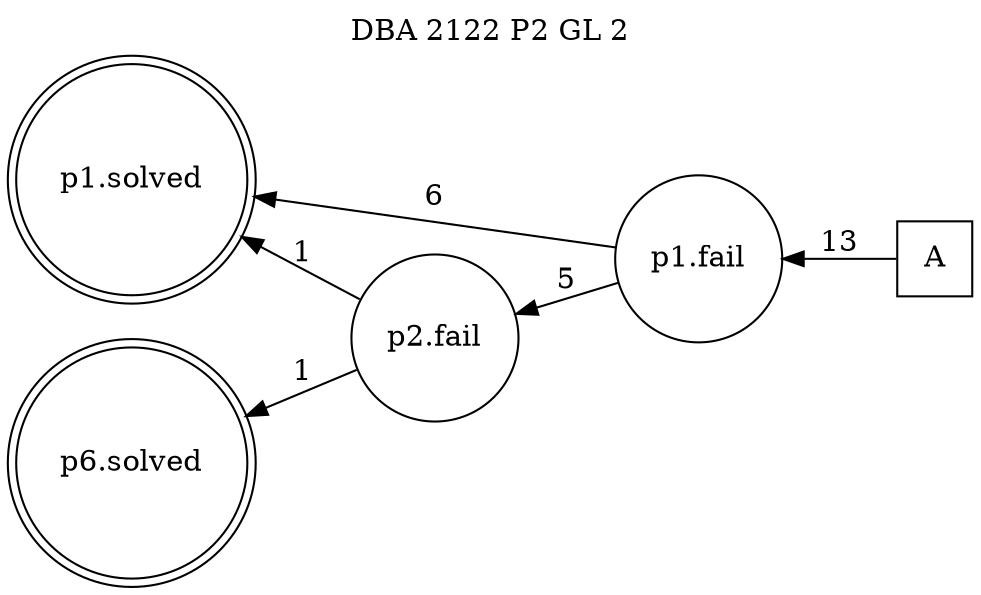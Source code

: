 digraph DBA_2122_P2_GL_2 {
labelloc="tl"
label= " DBA 2122 P2 GL 2 "
rankdir="RL";
graph [ size=" 10 , 10 !"]

"A" [shape="square" label="A"]
"p1.fail" [shape="circle" label="p1.fail"]
"p1.solved" [shape="doublecircle" label="p1.solved"]
"p2.fail" [shape="circle" label="p2.fail"]
"p6.solved" [shape="doublecircle" label="p6.solved"]
"A" -> "p1.fail" [ label=13]
"p1.fail" -> "p1.solved" [ label=6]
"p1.fail" -> "p2.fail" [ label=5]
"p2.fail" -> "p1.solved" [ label=1]
"p2.fail" -> "p6.solved" [ label=1]
}
